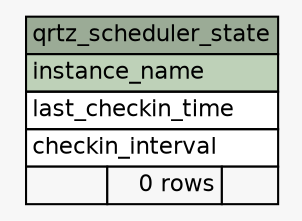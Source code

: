 // dot 2.26.0 on Linux 2.6.32-504.el6.x86_64
// SchemaSpy rev 590
digraph "qrtz_scheduler_state" {
  graph [
    rankdir="RL"
    bgcolor="#f7f7f7"
    nodesep="0.18"
    ranksep="0.46"
    fontname="Helvetica"
    fontsize="11"
  ];
  node [
    fontname="Helvetica"
    fontsize="11"
    shape="plaintext"
  ];
  edge [
    arrowsize="0.8"
  ];
  "qrtz_scheduler_state" [
    label=<
    <TABLE BORDER="0" CELLBORDER="1" CELLSPACING="0" BGCOLOR="#ffffff">
      <TR><TD COLSPAN="3" BGCOLOR="#9bab96" ALIGN="CENTER">qrtz_scheduler_state</TD></TR>
      <TR><TD PORT="instance_name" COLSPAN="3" BGCOLOR="#bed1b8" ALIGN="LEFT">instance_name</TD></TR>
      <TR><TD PORT="last_checkin_time" COLSPAN="3" ALIGN="LEFT">last_checkin_time</TD></TR>
      <TR><TD PORT="checkin_interval" COLSPAN="3" ALIGN="LEFT">checkin_interval</TD></TR>
      <TR><TD ALIGN="LEFT" BGCOLOR="#f7f7f7">  </TD><TD ALIGN="RIGHT" BGCOLOR="#f7f7f7">0 rows</TD><TD ALIGN="RIGHT" BGCOLOR="#f7f7f7">  </TD></TR>
    </TABLE>>
    URL="tables/qrtz_scheduler_state.html"
    tooltip="qrtz_scheduler_state"
  ];
}
